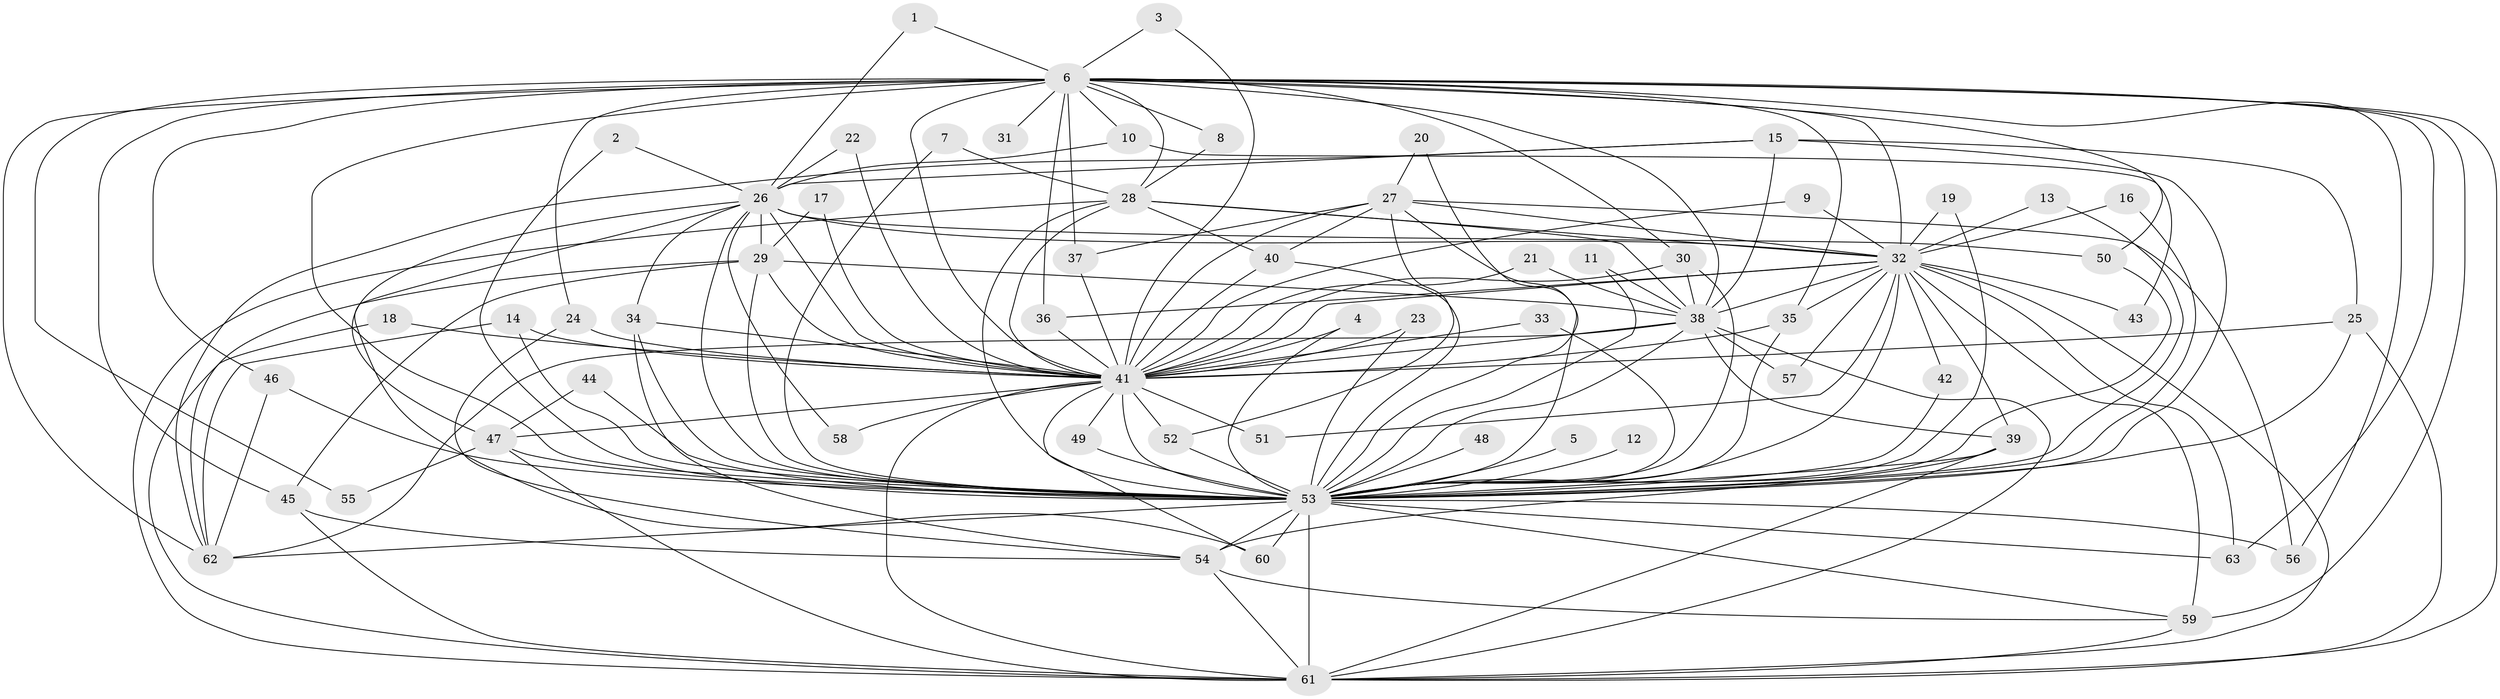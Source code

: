 // original degree distribution, {17: 0.015873015873015872, 33: 0.015873015873015872, 13: 0.007936507936507936, 38: 0.007936507936507936, 16: 0.007936507936507936, 21: 0.007936507936507936, 22: 0.007936507936507936, 25: 0.007936507936507936, 12: 0.007936507936507936, 4: 0.09523809523809523, 6: 0.007936507936507936, 3: 0.19047619047619047, 2: 0.5714285714285714, 7: 0.015873015873015872, 8: 0.007936507936507936, 5: 0.023809523809523808}
// Generated by graph-tools (version 1.1) at 2025/49/03/09/25 03:49:28]
// undirected, 63 vertices, 167 edges
graph export_dot {
graph [start="1"]
  node [color=gray90,style=filled];
  1;
  2;
  3;
  4;
  5;
  6;
  7;
  8;
  9;
  10;
  11;
  12;
  13;
  14;
  15;
  16;
  17;
  18;
  19;
  20;
  21;
  22;
  23;
  24;
  25;
  26;
  27;
  28;
  29;
  30;
  31;
  32;
  33;
  34;
  35;
  36;
  37;
  38;
  39;
  40;
  41;
  42;
  43;
  44;
  45;
  46;
  47;
  48;
  49;
  50;
  51;
  52;
  53;
  54;
  55;
  56;
  57;
  58;
  59;
  60;
  61;
  62;
  63;
  1 -- 6 [weight=1.0];
  1 -- 26 [weight=1.0];
  2 -- 26 [weight=1.0];
  2 -- 53 [weight=1.0];
  3 -- 6 [weight=1.0];
  3 -- 41 [weight=1.0];
  4 -- 41 [weight=1.0];
  4 -- 53 [weight=1.0];
  5 -- 53 [weight=2.0];
  6 -- 8 [weight=1.0];
  6 -- 10 [weight=2.0];
  6 -- 24 [weight=1.0];
  6 -- 28 [weight=2.0];
  6 -- 30 [weight=1.0];
  6 -- 31 [weight=2.0];
  6 -- 32 [weight=2.0];
  6 -- 35 [weight=1.0];
  6 -- 36 [weight=1.0];
  6 -- 37 [weight=1.0];
  6 -- 38 [weight=2.0];
  6 -- 41 [weight=4.0];
  6 -- 45 [weight=1.0];
  6 -- 46 [weight=3.0];
  6 -- 50 [weight=1.0];
  6 -- 53 [weight=4.0];
  6 -- 55 [weight=1.0];
  6 -- 56 [weight=1.0];
  6 -- 59 [weight=1.0];
  6 -- 61 [weight=2.0];
  6 -- 62 [weight=1.0];
  6 -- 63 [weight=1.0];
  7 -- 28 [weight=1.0];
  7 -- 53 [weight=2.0];
  8 -- 28 [weight=1.0];
  9 -- 32 [weight=1.0];
  9 -- 41 [weight=1.0];
  10 -- 26 [weight=1.0];
  10 -- 43 [weight=1.0];
  11 -- 38 [weight=1.0];
  11 -- 53 [weight=1.0];
  12 -- 53 [weight=2.0];
  13 -- 32 [weight=1.0];
  13 -- 53 [weight=1.0];
  14 -- 41 [weight=1.0];
  14 -- 53 [weight=1.0];
  14 -- 62 [weight=1.0];
  15 -- 25 [weight=1.0];
  15 -- 26 [weight=1.0];
  15 -- 38 [weight=1.0];
  15 -- 53 [weight=1.0];
  15 -- 62 [weight=1.0];
  16 -- 32 [weight=1.0];
  16 -- 53 [weight=1.0];
  17 -- 29 [weight=1.0];
  17 -- 41 [weight=1.0];
  18 -- 41 [weight=1.0];
  18 -- 61 [weight=1.0];
  19 -- 32 [weight=1.0];
  19 -- 53 [weight=1.0];
  20 -- 27 [weight=1.0];
  20 -- 53 [weight=1.0];
  21 -- 38 [weight=1.0];
  21 -- 41 [weight=1.0];
  22 -- 26 [weight=1.0];
  22 -- 41 [weight=1.0];
  23 -- 41 [weight=1.0];
  23 -- 53 [weight=1.0];
  24 -- 41 [weight=1.0];
  24 -- 54 [weight=1.0];
  25 -- 41 [weight=1.0];
  25 -- 53 [weight=1.0];
  25 -- 61 [weight=1.0];
  26 -- 29 [weight=2.0];
  26 -- 32 [weight=1.0];
  26 -- 34 [weight=1.0];
  26 -- 41 [weight=1.0];
  26 -- 47 [weight=1.0];
  26 -- 50 [weight=1.0];
  26 -- 53 [weight=2.0];
  26 -- 58 [weight=1.0];
  26 -- 60 [weight=1.0];
  27 -- 32 [weight=1.0];
  27 -- 37 [weight=1.0];
  27 -- 40 [weight=1.0];
  27 -- 41 [weight=2.0];
  27 -- 52 [weight=1.0];
  27 -- 53 [weight=1.0];
  27 -- 56 [weight=1.0];
  28 -- 32 [weight=1.0];
  28 -- 38 [weight=1.0];
  28 -- 40 [weight=1.0];
  28 -- 41 [weight=2.0];
  28 -- 53 [weight=3.0];
  28 -- 61 [weight=1.0];
  29 -- 38 [weight=1.0];
  29 -- 41 [weight=1.0];
  29 -- 45 [weight=1.0];
  29 -- 53 [weight=1.0];
  29 -- 62 [weight=1.0];
  30 -- 38 [weight=1.0];
  30 -- 41 [weight=1.0];
  30 -- 53 [weight=1.0];
  32 -- 35 [weight=1.0];
  32 -- 36 [weight=1.0];
  32 -- 38 [weight=1.0];
  32 -- 39 [weight=1.0];
  32 -- 41 [weight=2.0];
  32 -- 42 [weight=1.0];
  32 -- 43 [weight=1.0];
  32 -- 51 [weight=1.0];
  32 -- 53 [weight=3.0];
  32 -- 57 [weight=1.0];
  32 -- 59 [weight=1.0];
  32 -- 61 [weight=1.0];
  32 -- 63 [weight=1.0];
  33 -- 41 [weight=2.0];
  33 -- 53 [weight=1.0];
  34 -- 41 [weight=1.0];
  34 -- 53 [weight=1.0];
  34 -- 54 [weight=1.0];
  35 -- 41 [weight=1.0];
  35 -- 53 [weight=2.0];
  36 -- 41 [weight=1.0];
  37 -- 41 [weight=1.0];
  38 -- 39 [weight=1.0];
  38 -- 41 [weight=2.0];
  38 -- 53 [weight=2.0];
  38 -- 57 [weight=1.0];
  38 -- 61 [weight=1.0];
  38 -- 62 [weight=1.0];
  39 -- 53 [weight=2.0];
  39 -- 54 [weight=1.0];
  39 -- 61 [weight=1.0];
  40 -- 41 [weight=1.0];
  40 -- 53 [weight=1.0];
  41 -- 47 [weight=1.0];
  41 -- 49 [weight=1.0];
  41 -- 51 [weight=1.0];
  41 -- 52 [weight=1.0];
  41 -- 53 [weight=5.0];
  41 -- 58 [weight=1.0];
  41 -- 60 [weight=1.0];
  41 -- 61 [weight=2.0];
  42 -- 53 [weight=1.0];
  44 -- 47 [weight=1.0];
  44 -- 53 [weight=1.0];
  45 -- 54 [weight=1.0];
  45 -- 61 [weight=1.0];
  46 -- 53 [weight=2.0];
  46 -- 62 [weight=1.0];
  47 -- 53 [weight=2.0];
  47 -- 55 [weight=1.0];
  47 -- 61 [weight=1.0];
  48 -- 53 [weight=1.0];
  49 -- 53 [weight=1.0];
  50 -- 53 [weight=1.0];
  52 -- 53 [weight=1.0];
  53 -- 54 [weight=2.0];
  53 -- 56 [weight=2.0];
  53 -- 59 [weight=1.0];
  53 -- 60 [weight=1.0];
  53 -- 61 [weight=2.0];
  53 -- 62 [weight=1.0];
  53 -- 63 [weight=1.0];
  54 -- 59 [weight=1.0];
  54 -- 61 [weight=1.0];
  59 -- 61 [weight=1.0];
}
